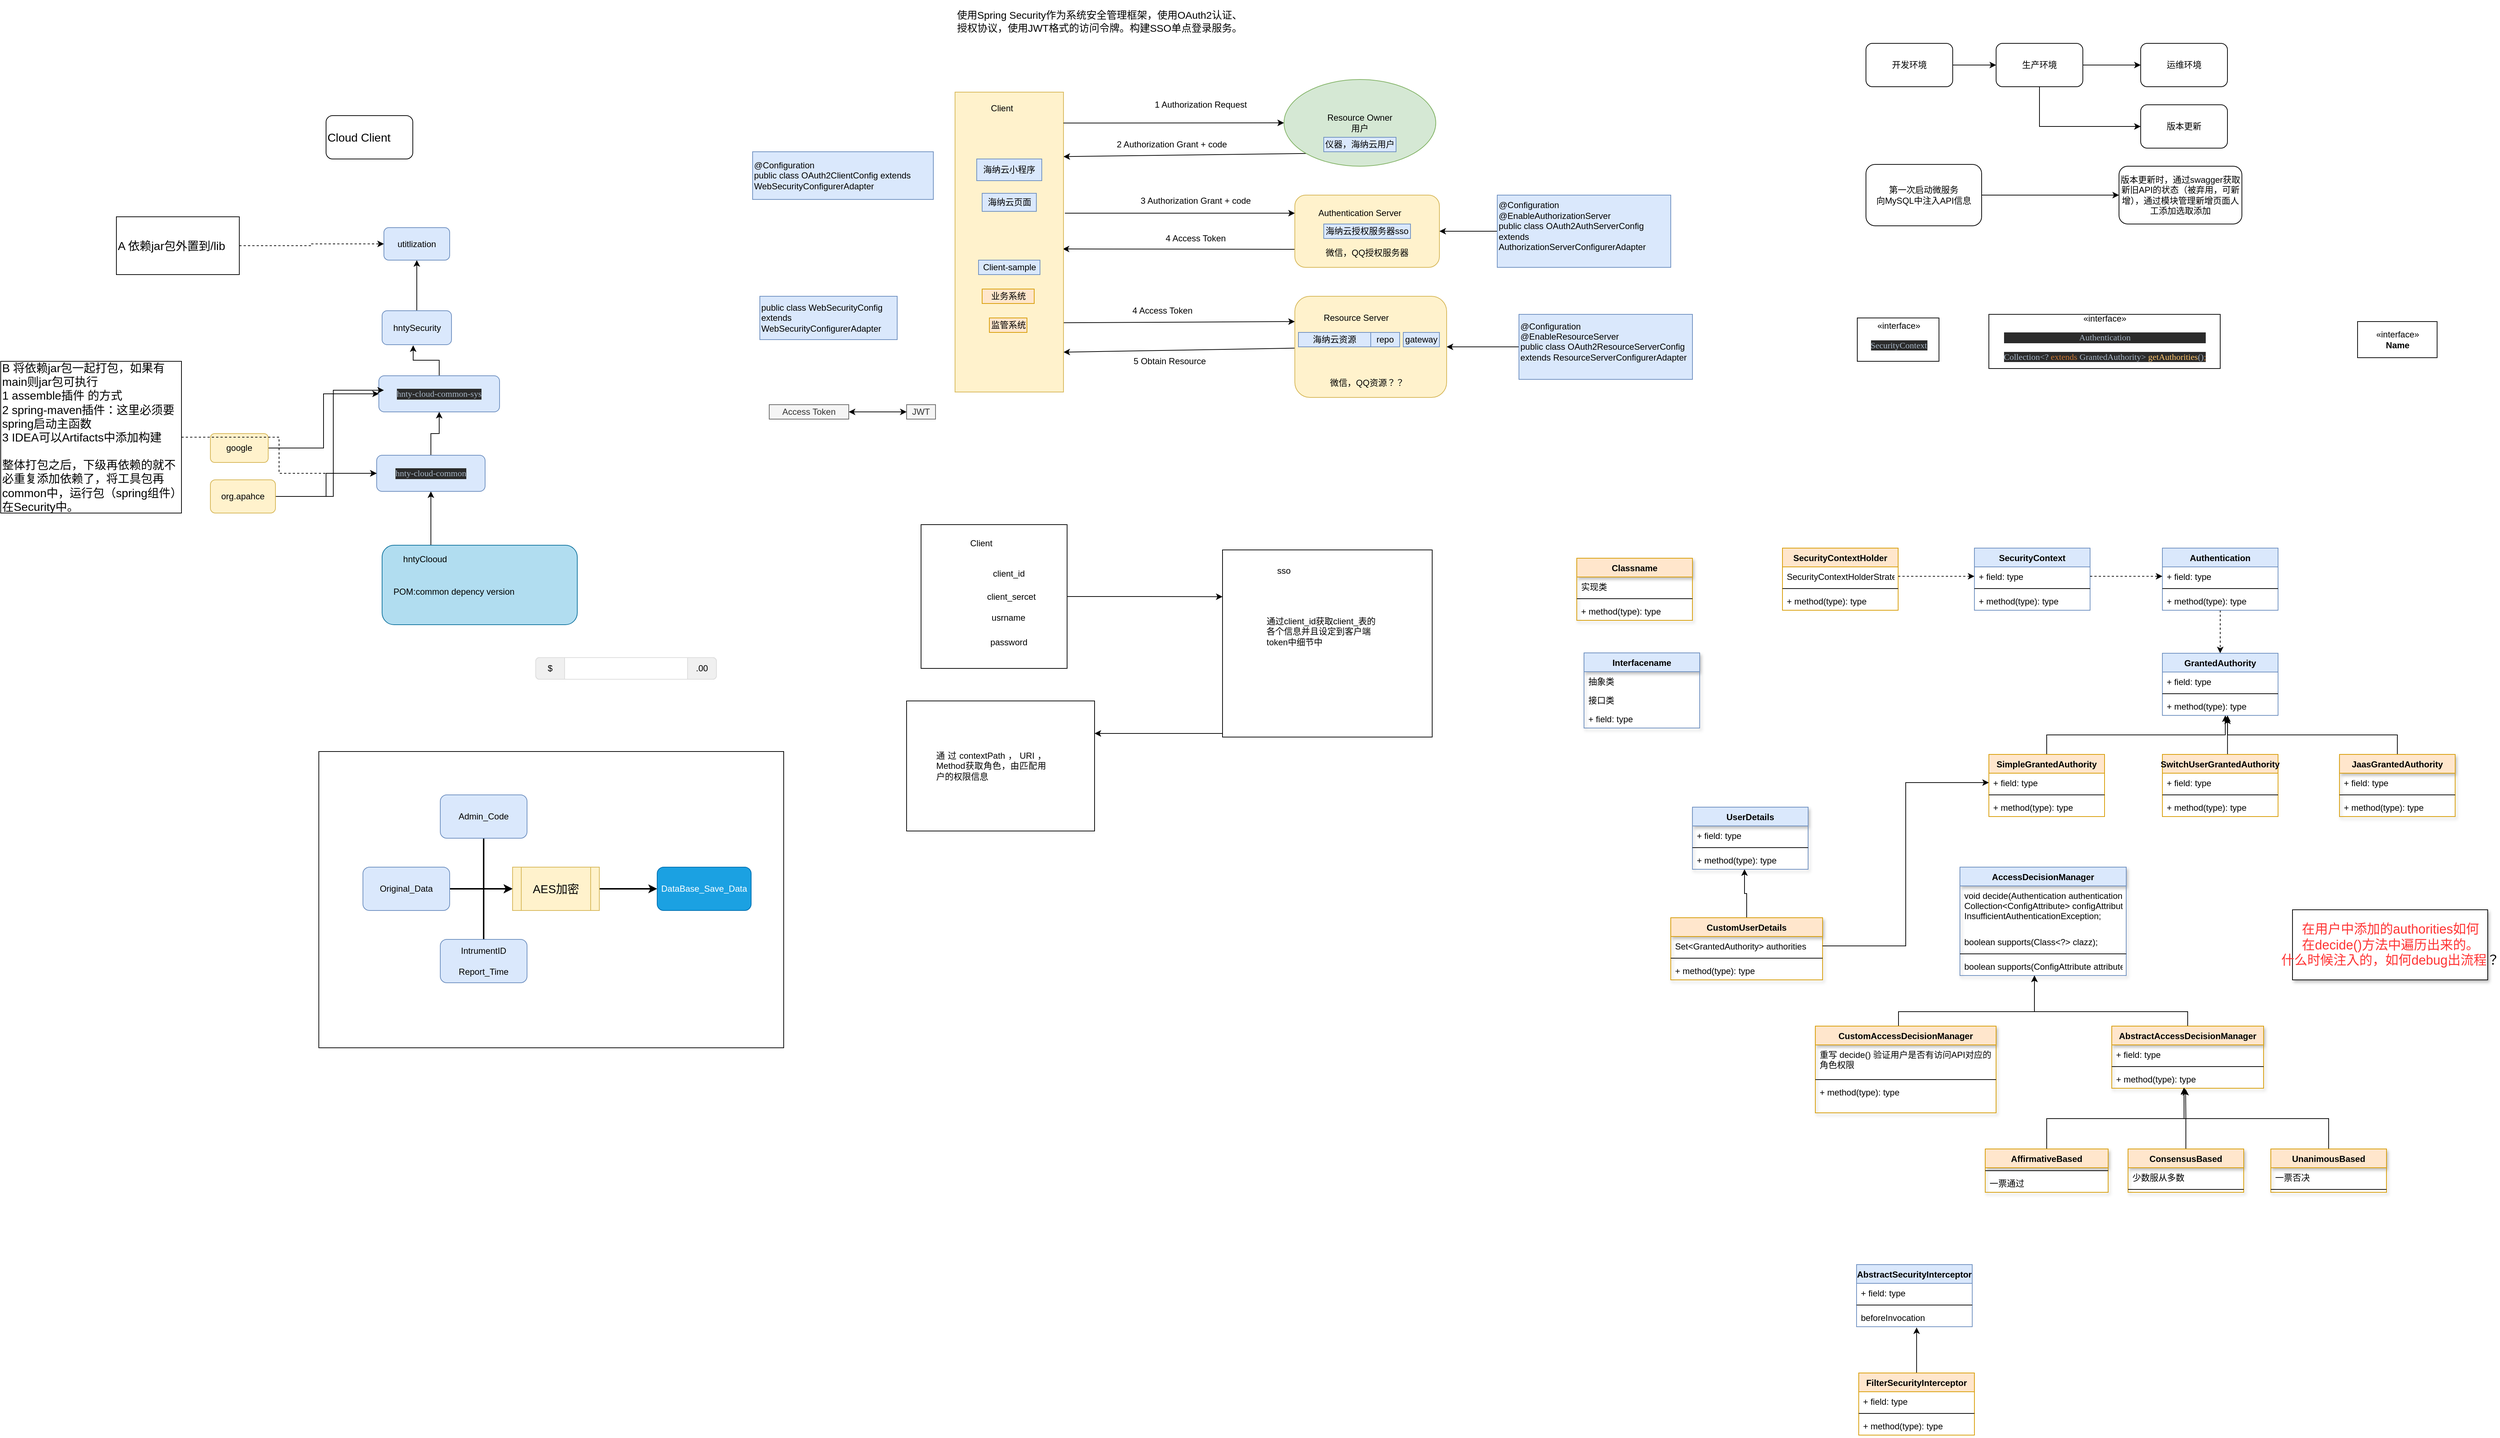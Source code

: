 <mxfile version="12.4.2" type="github" pages="1">
  <diagram id="NZ1MvinwC9dphN5qzvx4" name="Page-1">
    <mxGraphModel dx="2941" dy="549" grid="1" gridSize="10" guides="1" tooltips="1" connect="1" arrows="1" fold="1" page="1" pageScale="1" pageWidth="827" pageHeight="1169" math="0" shadow="0">
      <root>
        <mxCell id="0"/>
        <mxCell id="1" parent="0"/>
        <mxCell id="QCKz1rk2ccgRRMg8vA8--26" value="" style="rounded=0;whiteSpace=wrap;html=1;" parent="1" vertex="1">
          <mxGeometry x="33" y="1030" width="260" height="180" as="geometry"/>
        </mxCell>
        <mxCell id="hAzDHQYxlsSDVjP9j_ip-12" value="" style="rounded=0;whiteSpace=wrap;html=1;" parent="1" vertex="1">
          <mxGeometry x="-780" y="1100" width="643" height="410" as="geometry"/>
        </mxCell>
        <mxCell id="EbfM9CHVRym8zktASDZ2-1" value="&lt;p class=&quot;MsoNormal&quot;&gt;&lt;span style=&quot;font-size: 10.5pt&quot;&gt;&lt;font face=&quot;等线&quot;&gt;使用&lt;/font&gt;Spring&lt;/span&gt;&lt;span style=&quot;font-size: 10.5pt&quot;&gt;&amp;nbsp;Security&lt;/span&gt;&lt;span style=&quot;font-size: 10.5pt&quot;&gt;作为系统安全管理框架，使用&lt;/span&gt;&lt;span style=&quot;font-size: 10.5pt&quot;&gt;OAuth2&lt;/span&gt;&lt;span style=&quot;font-size: 10.5pt&quot;&gt;认证、授权协议，使用&lt;/span&gt;&lt;span style=&quot;font-size: 10.5pt&quot;&gt;JWT&lt;/span&gt;&lt;span style=&quot;font-size: 10.5pt&quot;&gt;&lt;font face=&quot;等线&quot;&gt;格式的访问令牌。构建&lt;/font&gt;SSO单点登录服务。&lt;/span&gt;&lt;/p&gt;" style="text;html=1;strokeColor=none;fillColor=none;align=center;verticalAlign=middle;whiteSpace=wrap;rounded=0;" parent="1" vertex="1">
          <mxGeometry x="100" y="60" width="400" height="60" as="geometry"/>
        </mxCell>
        <mxCell id="EbfM9CHVRym8zktASDZ2-30" style="edgeStyle=none;rounded=0;orthogonalLoop=1;jettySize=auto;html=1;exitX=0;exitY=1;exitDx=0;exitDy=0;entryX=1;entryY=0.215;entryDx=0;entryDy=0;entryPerimeter=0;" parent="1" source="EbfM9CHVRym8zktASDZ2-14" target="EbfM9CHVRym8zktASDZ2-17" edge="1">
          <mxGeometry relative="1" as="geometry"/>
        </mxCell>
        <mxCell id="EbfM9CHVRym8zktASDZ2-14" value="Resource Owner&lt;br&gt;用户" style="ellipse;whiteSpace=wrap;html=1;fillColor=#d5e8d4;strokeColor=#82b366;" parent="1" vertex="1">
          <mxGeometry x="555" y="170" width="210" height="120" as="geometry"/>
        </mxCell>
        <mxCell id="EbfM9CHVRym8zktASDZ2-38" style="edgeStyle=none;rounded=0;orthogonalLoop=1;jettySize=auto;html=1;exitX=0;exitY=0.75;exitDx=0;exitDy=0;entryX=0.993;entryY=0.523;entryDx=0;entryDy=0;entryPerimeter=0;" parent="1" source="EbfM9CHVRym8zktASDZ2-15" target="EbfM9CHVRym8zktASDZ2-17" edge="1">
          <mxGeometry relative="1" as="geometry"/>
        </mxCell>
        <mxCell id="EbfM9CHVRym8zktASDZ2-15" value="" style="rounded=1;whiteSpace=wrap;html=1;fillColor=#fff2cc;strokeColor=#d6b656;" parent="1" vertex="1">
          <mxGeometry x="570" y="330" width="200" height="100" as="geometry"/>
        </mxCell>
        <mxCell id="EbfM9CHVRym8zktASDZ2-41" style="edgeStyle=none;rounded=0;orthogonalLoop=1;jettySize=auto;html=1;entryX=1;entryY=0.867;entryDx=0;entryDy=0;entryPerimeter=0;" parent="1" source="EbfM9CHVRym8zktASDZ2-16" target="EbfM9CHVRym8zktASDZ2-17" edge="1">
          <mxGeometry relative="1" as="geometry"/>
        </mxCell>
        <mxCell id="EbfM9CHVRym8zktASDZ2-16" value="" style="rounded=1;whiteSpace=wrap;html=1;fillColor=#fff2cc;strokeColor=#d6b656;" parent="1" vertex="1">
          <mxGeometry x="570" y="470" width="210" height="140" as="geometry"/>
        </mxCell>
        <mxCell id="EbfM9CHVRym8zktASDZ2-40" style="edgeStyle=none;rounded=0;orthogonalLoop=1;jettySize=auto;html=1;exitX=0.993;exitY=0.769;exitDx=0;exitDy=0;entryX=0;entryY=0.25;entryDx=0;entryDy=0;exitPerimeter=0;" parent="1" source="EbfM9CHVRym8zktASDZ2-17" target="EbfM9CHVRym8zktASDZ2-16" edge="1">
          <mxGeometry relative="1" as="geometry"/>
        </mxCell>
        <mxCell id="EbfM9CHVRym8zktASDZ2-17" value="" style="rounded=0;whiteSpace=wrap;html=1;fillColor=#fff2cc;strokeColor=#d6b656;" parent="1" vertex="1">
          <mxGeometry x="100" y="187.5" width="150" height="415" as="geometry"/>
        </mxCell>
        <mxCell id="EbfM9CHVRym8zktASDZ2-18" value="Client" style="text;html=1;strokeColor=none;fillColor=none;align=center;verticalAlign=middle;whiteSpace=wrap;rounded=0;" parent="1" vertex="1">
          <mxGeometry x="145" y="200" width="40" height="20" as="geometry"/>
        </mxCell>
        <mxCell id="EbfM9CHVRym8zktASDZ2-19" value="仪器，海纳云用户" style="text;html=1;strokeColor=#6c8ebf;fillColor=#dae8fc;align=center;verticalAlign=middle;whiteSpace=wrap;rounded=0;" parent="1" vertex="1">
          <mxGeometry x="610" y="250" width="100" height="20" as="geometry"/>
        </mxCell>
        <mxCell id="EbfM9CHVRym8zktASDZ2-20" value="Authentication Server" style="text;html=1;strokeColor=none;fillColor=none;align=center;verticalAlign=middle;whiteSpace=wrap;rounded=0;" parent="1" vertex="1">
          <mxGeometry x="590" y="340" width="140" height="30" as="geometry"/>
        </mxCell>
        <mxCell id="EbfM9CHVRym8zktASDZ2-24" value="Resource Server" style="text;html=1;strokeColor=none;fillColor=none;align=center;verticalAlign=middle;whiteSpace=wrap;rounded=0;" parent="1" vertex="1">
          <mxGeometry x="600" y="480" width="110" height="40" as="geometry"/>
        </mxCell>
        <mxCell id="EbfM9CHVRym8zktASDZ2-25" value="海纳云小程序" style="text;html=1;strokeColor=#6c8ebf;fillColor=#dae8fc;align=center;verticalAlign=middle;whiteSpace=wrap;rounded=0;" parent="1" vertex="1">
          <mxGeometry x="130" y="280" width="90" height="30" as="geometry"/>
        </mxCell>
        <mxCell id="EbfM9CHVRym8zktASDZ2-26" value="海纳云页面" style="text;html=1;strokeColor=#6c8ebf;fillColor=#dae8fc;align=center;verticalAlign=middle;whiteSpace=wrap;rounded=0;" parent="1" vertex="1">
          <mxGeometry x="137.5" y="327.5" width="75" height="25" as="geometry"/>
        </mxCell>
        <mxCell id="EbfM9CHVRym8zktASDZ2-27" value="" style="endArrow=classic;html=1;exitX=1;exitY=0.103;exitDx=0;exitDy=0;entryX=0;entryY=0.5;entryDx=0;entryDy=0;exitPerimeter=0;" parent="1" source="EbfM9CHVRym8zktASDZ2-17" target="EbfM9CHVRym8zktASDZ2-14" edge="1">
          <mxGeometry width="50" height="50" relative="1" as="geometry">
            <mxPoint x="350" y="230" as="sourcePoint"/>
            <mxPoint x="400" y="180" as="targetPoint"/>
          </mxGeometry>
        </mxCell>
        <mxCell id="EbfM9CHVRym8zktASDZ2-28" value="1 Authorization Request" style="text;html=1;strokeColor=none;fillColor=none;align=center;verticalAlign=middle;whiteSpace=wrap;rounded=0;" parent="1" vertex="1">
          <mxGeometry x="360" y="190" width="160" height="30" as="geometry"/>
        </mxCell>
        <mxCell id="EbfM9CHVRym8zktASDZ2-31" value="2 Authorization Grant + code" style="text;html=1;strokeColor=none;fillColor=none;align=center;verticalAlign=middle;whiteSpace=wrap;rounded=0;" parent="1" vertex="1">
          <mxGeometry x="310" y="250" width="180" height="20" as="geometry"/>
        </mxCell>
        <mxCell id="EbfM9CHVRym8zktASDZ2-32" value="海纳云授权服务器sso" style="text;html=1;strokeColor=#6c8ebf;fillColor=#dae8fc;align=center;verticalAlign=middle;whiteSpace=wrap;rounded=0;" parent="1" vertex="1">
          <mxGeometry x="610" y="370" width="120" height="20" as="geometry"/>
        </mxCell>
        <mxCell id="EbfM9CHVRym8zktASDZ2-33" value="微信，QQ授权服务器" style="text;html=1;strokeColor=none;fillColor=none;align=center;verticalAlign=middle;whiteSpace=wrap;rounded=0;" parent="1" vertex="1">
          <mxGeometry x="610" y="400" width="120" height="20" as="geometry"/>
        </mxCell>
        <mxCell id="EbfM9CHVRym8zktASDZ2-34" value="海纳云资源" style="text;html=1;strokeColor=#6c8ebf;fillColor=#dae8fc;align=center;verticalAlign=middle;whiteSpace=wrap;rounded=0;" parent="1" vertex="1">
          <mxGeometry x="575" y="520" width="100" height="20" as="geometry"/>
        </mxCell>
        <mxCell id="EbfM9CHVRym8zktASDZ2-35" value="微信，QQ资源？？" style="text;html=1;strokeColor=none;fillColor=none;align=center;verticalAlign=middle;whiteSpace=wrap;rounded=0;" parent="1" vertex="1">
          <mxGeometry x="610" y="580" width="120" height="20" as="geometry"/>
        </mxCell>
        <mxCell id="EbfM9CHVRym8zktASDZ2-36" value="" style="endArrow=classic;html=1;entryX=0;entryY=0.25;entryDx=0;entryDy=0;" parent="1" target="EbfM9CHVRym8zktASDZ2-15" edge="1">
          <mxGeometry width="50" height="50" relative="1" as="geometry">
            <mxPoint x="252" y="355" as="sourcePoint"/>
            <mxPoint x="400" y="350" as="targetPoint"/>
          </mxGeometry>
        </mxCell>
        <mxCell id="EbfM9CHVRym8zktASDZ2-37" value="3 Authorization Grant + code" style="text;html=1;strokeColor=none;fillColor=none;align=center;verticalAlign=middle;whiteSpace=wrap;rounded=0;" parent="1" vertex="1">
          <mxGeometry x="346" y="328" width="174" height="20" as="geometry"/>
        </mxCell>
        <mxCell id="EbfM9CHVRym8zktASDZ2-39" value="4 Access Token" style="text;html=1;strokeColor=none;fillColor=none;align=center;verticalAlign=middle;whiteSpace=wrap;rounded=0;" parent="1" vertex="1">
          <mxGeometry x="346" y="380" width="174" height="20" as="geometry"/>
        </mxCell>
        <mxCell id="EbfM9CHVRym8zktASDZ2-44" value="4 Access Token" style="text;html=1;strokeColor=none;fillColor=none;align=center;verticalAlign=middle;whiteSpace=wrap;rounded=0;" parent="1" vertex="1">
          <mxGeometry x="300" y="480" width="174" height="20" as="geometry"/>
        </mxCell>
        <mxCell id="EbfM9CHVRym8zktASDZ2-45" value="5 Obtain Resource" style="text;html=1;strokeColor=none;fillColor=none;align=center;verticalAlign=middle;whiteSpace=wrap;rounded=0;" parent="1" vertex="1">
          <mxGeometry x="310" y="550" width="174" height="20" as="geometry"/>
        </mxCell>
        <mxCell id="EbfM9CHVRym8zktASDZ2-46" value="Access Token" style="text;html=1;strokeColor=#666666;fillColor=#f5f5f5;align=center;verticalAlign=middle;whiteSpace=wrap;rounded=0;fontColor=#333333;" parent="1" vertex="1">
          <mxGeometry x="-157" y="620" width="110" height="20" as="geometry"/>
        </mxCell>
        <mxCell id="EbfM9CHVRym8zktASDZ2-47" value="JWT" style="text;html=1;strokeColor=#666666;fillColor=#f5f5f5;align=center;verticalAlign=middle;whiteSpace=wrap;rounded=0;fontColor=#333333;" parent="1" vertex="1">
          <mxGeometry x="33" y="620" width="40" height="20" as="geometry"/>
        </mxCell>
        <mxCell id="EbfM9CHVRym8zktASDZ2-49" value="" style="endArrow=classic;startArrow=classic;html=1;exitX=1;exitY=0.5;exitDx=0;exitDy=0;entryX=0;entryY=0.5;entryDx=0;entryDy=0;" parent="1" source="EbfM9CHVRym8zktASDZ2-46" target="EbfM9CHVRym8zktASDZ2-47" edge="1">
          <mxGeometry width="50" height="50" relative="1" as="geometry">
            <mxPoint x="-27" y="630" as="sourcePoint"/>
            <mxPoint x="23" y="580" as="targetPoint"/>
          </mxGeometry>
        </mxCell>
        <mxCell id="EbfM9CHVRym8zktASDZ2-68" style="edgeStyle=orthogonalEdgeStyle;rounded=0;orthogonalLoop=1;jettySize=auto;html=1;entryX=1;entryY=0.5;entryDx=0;entryDy=0;" parent="1" source="EbfM9CHVRym8zktASDZ2-55" target="EbfM9CHVRym8zktASDZ2-15" edge="1">
          <mxGeometry relative="1" as="geometry"/>
        </mxCell>
        <mxCell id="EbfM9CHVRym8zktASDZ2-55" value="&lt;div&gt;@Configuration&lt;/div&gt;&lt;div&gt;@EnableAuthorizationServer&lt;/div&gt;&lt;div&gt;public class OAuth2AuthServerConfig extends AuthorizationServerConfigurerAdapter&amp;nbsp;&lt;/div&gt;&lt;div&gt;&lt;br&gt;&lt;/div&gt;" style="text;html=1;strokeColor=#6c8ebf;fillColor=#dae8fc;align=left;verticalAlign=middle;whiteSpace=wrap;rounded=0;" parent="1" vertex="1">
          <mxGeometry x="850" y="330" width="240" height="100" as="geometry"/>
        </mxCell>
        <mxCell id="EbfM9CHVRym8zktASDZ2-69" style="edgeStyle=orthogonalEdgeStyle;rounded=0;orthogonalLoop=1;jettySize=auto;html=1;" parent="1" source="EbfM9CHVRym8zktASDZ2-56" target="EbfM9CHVRym8zktASDZ2-16" edge="1">
          <mxGeometry relative="1" as="geometry"/>
        </mxCell>
        <mxCell id="EbfM9CHVRym8zktASDZ2-56" value="&lt;div&gt;@Configuration&lt;/div&gt;&lt;div&gt;@EnableResourceServer&lt;/div&gt;&lt;div&gt;public class OAuth2ResourceServerConfig extends ResourceServerConfigurerAdapter&lt;/div&gt;&lt;div&gt;&lt;br&gt;&lt;/div&gt;" style="text;html=1;strokeColor=#6c8ebf;fillColor=#dae8fc;align=left;verticalAlign=middle;whiteSpace=wrap;rounded=0;" parent="1" vertex="1">
          <mxGeometry x="880" y="495" width="240" height="90" as="geometry"/>
        </mxCell>
        <mxCell id="EbfM9CHVRym8zktASDZ2-57" value="Client-sample" style="text;html=1;strokeColor=#6c8ebf;fillColor=#dae8fc;align=center;verticalAlign=middle;whiteSpace=wrap;rounded=0;" parent="1" vertex="1">
          <mxGeometry x="132.5" y="420" width="85" height="20" as="geometry"/>
        </mxCell>
        <mxCell id="EbfM9CHVRym8zktASDZ2-58" value="业务系统" style="text;html=1;strokeColor=#d79b00;fillColor=#ffe6cc;align=center;verticalAlign=middle;whiteSpace=wrap;rounded=0;" parent="1" vertex="1">
          <mxGeometry x="137.5" y="460" width="72" height="20" as="geometry"/>
        </mxCell>
        <mxCell id="EbfM9CHVRym8zktASDZ2-59" value="监管系统" style="text;html=1;strokeColor=#d79b00;fillColor=#ffe6cc;align=center;verticalAlign=middle;whiteSpace=wrap;rounded=0;" parent="1" vertex="1">
          <mxGeometry x="147.5" y="500" width="52" height="20" as="geometry"/>
        </mxCell>
        <mxCell id="EbfM9CHVRym8zktASDZ2-62" value="repo" style="text;html=1;strokeColor=#6c8ebf;fillColor=#dae8fc;align=center;verticalAlign=middle;whiteSpace=wrap;rounded=0;" parent="1" vertex="1">
          <mxGeometry x="675" y="520" width="40" height="20" as="geometry"/>
        </mxCell>
        <mxCell id="EbfM9CHVRym8zktASDZ2-63" value="gateway" style="text;html=1;strokeColor=#6c8ebf;fillColor=#dae8fc;align=center;verticalAlign=middle;whiteSpace=wrap;rounded=0;" parent="1" vertex="1">
          <mxGeometry x="720" y="520" width="50" height="20" as="geometry"/>
        </mxCell>
        <mxCell id="EbfM9CHVRym8zktASDZ2-64" style="edgeStyle=none;rounded=0;orthogonalLoop=1;jettySize=auto;html=1;exitX=0.5;exitY=1;exitDx=0;exitDy=0;" parent="1" source="EbfM9CHVRym8zktASDZ2-34" target="EbfM9CHVRym8zktASDZ2-34" edge="1">
          <mxGeometry relative="1" as="geometry"/>
        </mxCell>
        <mxCell id="EbfM9CHVRym8zktASDZ2-66" value="&lt;div&gt;@Configuration&lt;/div&gt;&lt;div&gt;public class OAuth2ClientConfig extends WebSecurityConfigurerAdapter&lt;/div&gt;" style="text;html=1;strokeColor=#6c8ebf;fillColor=#dae8fc;align=left;verticalAlign=middle;whiteSpace=wrap;rounded=0;" parent="1" vertex="1">
          <mxGeometry x="-180" y="270" width="250" height="66" as="geometry"/>
        </mxCell>
        <mxCell id="EbfM9CHVRym8zktASDZ2-75" value="public class WebSecurityConfig extends WebSecurityConfigurerAdapter" style="text;html=1;strokeColor=#6c8ebf;fillColor=#dae8fc;align=left;verticalAlign=middle;whiteSpace=wrap;rounded=0;" parent="1" vertex="1">
          <mxGeometry x="-170" y="470" width="190" height="60" as="geometry"/>
        </mxCell>
        <mxCell id="ykTJ9mZG1ceql4sSW9hh-20" style="edgeStyle=orthogonalEdgeStyle;rounded=0;orthogonalLoop=1;jettySize=auto;html=1;exitX=0.25;exitY=0;exitDx=0;exitDy=0;entryX=0.5;entryY=1;entryDx=0;entryDy=0;fontSize=16;" parent="1" source="ykTJ9mZG1ceql4sSW9hh-1" target="ykTJ9mZG1ceql4sSW9hh-6" edge="1">
          <mxGeometry relative="1" as="geometry"/>
        </mxCell>
        <mxCell id="ykTJ9mZG1ceql4sSW9hh-1" value="" style="rounded=1;whiteSpace=wrap;html=1;fillColor=#b1ddf0;strokeColor=#10739e;" parent="1" vertex="1">
          <mxGeometry x="-692.5" y="814.5" width="270" height="110" as="geometry"/>
        </mxCell>
        <mxCell id="ykTJ9mZG1ceql4sSW9hh-2" value="hntyClooud" style="text;html=1;strokeColor=none;fillColor=none;align=center;verticalAlign=middle;whiteSpace=wrap;rounded=0;direction=south;" parent="1" vertex="1">
          <mxGeometry x="-673" y="821" width="80" height="25" as="geometry"/>
        </mxCell>
        <mxCell id="ykTJ9mZG1ceql4sSW9hh-3" value="POM:common depency version" style="text;html=1;strokeColor=none;fillColor=none;align=center;verticalAlign=middle;whiteSpace=wrap;rounded=0;" parent="1" vertex="1">
          <mxGeometry x="-678" y="859.5" width="170" height="38" as="geometry"/>
        </mxCell>
        <mxCell id="ykTJ9mZG1ceql4sSW9hh-12" style="edgeStyle=orthogonalEdgeStyle;rounded=0;orthogonalLoop=1;jettySize=auto;html=1;exitX=0.5;exitY=0;exitDx=0;exitDy=0;" parent="1" source="ykTJ9mZG1ceql4sSW9hh-4" target="ykTJ9mZG1ceql4sSW9hh-11" edge="1">
          <mxGeometry relative="1" as="geometry"/>
        </mxCell>
        <mxCell id="ykTJ9mZG1ceql4sSW9hh-4" value="hntySecurity" style="rounded=1;whiteSpace=wrap;html=1;fillColor=#dae8fc;strokeColor=#6c8ebf;" parent="1" vertex="1">
          <mxGeometry x="-692.5" y="490" width="96" height="47" as="geometry"/>
        </mxCell>
        <mxCell id="ykTJ9mZG1ceql4sSW9hh-8" style="edgeStyle=orthogonalEdgeStyle;rounded=0;orthogonalLoop=1;jettySize=auto;html=1;exitX=0.5;exitY=0;exitDx=0;exitDy=0;entryX=0.448;entryY=1.019;entryDx=0;entryDy=0;entryPerimeter=0;" parent="1" source="ykTJ9mZG1ceql4sSW9hh-5" target="ykTJ9mZG1ceql4sSW9hh-4" edge="1">
          <mxGeometry relative="1" as="geometry"/>
        </mxCell>
        <mxCell id="ykTJ9mZG1ceql4sSW9hh-5" value="&lt;pre style=&quot;background-color: #2b2b2b ; color: #a9b7c6 ; font-family: &amp;#34;consolas&amp;#34; ; font-size: 9.0pt&quot;&gt;hnty-cloud-common-sys&lt;/pre&gt;" style="rounded=1;whiteSpace=wrap;html=1;fillColor=#dae8fc;strokeColor=#6c8ebf;" parent="1" vertex="1">
          <mxGeometry x="-697" y="580" width="167" height="50" as="geometry"/>
        </mxCell>
        <mxCell id="ykTJ9mZG1ceql4sSW9hh-7" style="edgeStyle=orthogonalEdgeStyle;rounded=0;orthogonalLoop=1;jettySize=auto;html=1;exitX=0.5;exitY=0;exitDx=0;exitDy=0;entryX=0.5;entryY=1;entryDx=0;entryDy=0;" parent="1" source="ykTJ9mZG1ceql4sSW9hh-6" target="ykTJ9mZG1ceql4sSW9hh-5" edge="1">
          <mxGeometry relative="1" as="geometry"/>
        </mxCell>
        <mxCell id="ykTJ9mZG1ceql4sSW9hh-6" value="&lt;pre style=&quot;background-color: #2b2b2b ; color: #a9b7c6 ; font-family: &amp;#34;consolas&amp;#34; ; font-size: 9.0pt&quot;&gt;hnty-cloud-common&lt;/pre&gt;" style="rounded=1;whiteSpace=wrap;html=1;fillColor=#dae8fc;strokeColor=#6c8ebf;" parent="1" vertex="1">
          <mxGeometry x="-700" y="690" width="150" height="50" as="geometry"/>
        </mxCell>
        <mxCell id="ykTJ9mZG1ceql4sSW9hh-15" style="edgeStyle=orthogonalEdgeStyle;rounded=0;orthogonalLoop=1;jettySize=auto;html=1;exitX=1;exitY=0.5;exitDx=0;exitDy=0;entryX=0;entryY=0.5;entryDx=0;entryDy=0;fontSize=16;" parent="1" source="ykTJ9mZG1ceql4sSW9hh-9" target="ykTJ9mZG1ceql4sSW9hh-6" edge="1">
          <mxGeometry relative="1" as="geometry"/>
        </mxCell>
        <mxCell id="ykTJ9mZG1ceql4sSW9hh-17" style="edgeStyle=orthogonalEdgeStyle;rounded=0;orthogonalLoop=1;jettySize=auto;html=1;exitX=1;exitY=0.5;exitDx=0;exitDy=0;fontSize=16;" parent="1" source="ykTJ9mZG1ceql4sSW9hh-9" edge="1">
          <mxGeometry relative="1" as="geometry">
            <mxPoint x="-690" y="600" as="targetPoint"/>
            <Array as="points">
              <mxPoint x="-760" y="747"/>
              <mxPoint x="-760" y="600"/>
            </Array>
          </mxGeometry>
        </mxCell>
        <mxCell id="ykTJ9mZG1ceql4sSW9hh-9" value="org.apahce" style="rounded=1;whiteSpace=wrap;html=1;fillColor=#fff2cc;strokeColor=#d6b656;" parent="1" vertex="1">
          <mxGeometry x="-930" y="724" width="90" height="46" as="geometry"/>
        </mxCell>
        <mxCell id="ykTJ9mZG1ceql4sSW9hh-16" style="edgeStyle=orthogonalEdgeStyle;rounded=0;orthogonalLoop=1;jettySize=auto;html=1;exitX=1;exitY=0.5;exitDx=0;exitDy=0;entryX=0;entryY=0.5;entryDx=0;entryDy=0;fontSize=16;" parent="1" source="ykTJ9mZG1ceql4sSW9hh-10" target="ykTJ9mZG1ceql4sSW9hh-5" edge="1">
          <mxGeometry relative="1" as="geometry"/>
        </mxCell>
        <mxCell id="ykTJ9mZG1ceql4sSW9hh-10" value="google" style="rounded=1;whiteSpace=wrap;html=1;fillColor=#fff2cc;strokeColor=#d6b656;" parent="1" vertex="1">
          <mxGeometry x="-930" y="660" width="80" height="40" as="geometry"/>
        </mxCell>
        <mxCell id="ykTJ9mZG1ceql4sSW9hh-11" value="utitlization" style="rounded=1;whiteSpace=wrap;html=1;fillColor=#dae8fc;strokeColor=#6c8ebf;" parent="1" vertex="1">
          <mxGeometry x="-690" y="375" width="91" height="45" as="geometry"/>
        </mxCell>
        <mxCell id="ykTJ9mZG1ceql4sSW9hh-18" style="edgeStyle=orthogonalEdgeStyle;rounded=0;orthogonalLoop=1;jettySize=auto;html=1;fontSize=16;dashed=1;" parent="1" source="ykTJ9mZG1ceql4sSW9hh-13" target="ykTJ9mZG1ceql4sSW9hh-11" edge="1">
          <mxGeometry relative="1" as="geometry"/>
        </mxCell>
        <mxCell id="ykTJ9mZG1ceql4sSW9hh-13" value="A 依赖jar包外置到/lib" style="rounded=0;whiteSpace=wrap;html=1;align=left;fontSize=16;" parent="1" vertex="1">
          <mxGeometry x="-1060" y="360" width="170" height="80" as="geometry"/>
        </mxCell>
        <mxCell id="ykTJ9mZG1ceql4sSW9hh-19" style="edgeStyle=orthogonalEdgeStyle;rounded=0;orthogonalLoop=1;jettySize=auto;html=1;entryX=0;entryY=0.5;entryDx=0;entryDy=0;fontSize=16;dashed=1;" parent="1" source="ykTJ9mZG1ceql4sSW9hh-14" target="ykTJ9mZG1ceql4sSW9hh-6" edge="1">
          <mxGeometry relative="1" as="geometry"/>
        </mxCell>
        <mxCell id="ykTJ9mZG1ceql4sSW9hh-14" value="B 将依赖jar包一起打包，如果有main则jar包可执行&lt;br style=&quot;font-size: 16px&quot;&gt;1 assemble插件 的方式&lt;br style=&quot;font-size: 16px&quot;&gt;2 spring-maven插件：这里必须要spring启动主函数&lt;br style=&quot;font-size: 16px&quot;&gt;3 IDEA可以Artifacts中添加构建&lt;br&gt;&lt;br&gt;整体打包之后，下级再依赖的就不必重复添加依赖了，将工具包再common中，运行包（spring组件）在Security中。" style="rounded=0;whiteSpace=wrap;html=1;align=left;fontSize=16;" parent="1" vertex="1">
          <mxGeometry x="-1220" y="560" width="250" height="210" as="geometry"/>
        </mxCell>
        <mxCell id="ykTJ9mZG1ceql4sSW9hh-21" value="Cloud Client" style="rounded=1;whiteSpace=wrap;html=1;fontSize=16;align=left;" parent="1" vertex="1">
          <mxGeometry x="-770" y="220" width="120" height="60" as="geometry"/>
        </mxCell>
        <mxCell id="hAzDHQYxlsSDVjP9j_ip-1" value="" style="html=1;shadow=0;dashed=0;shape=mxgraph.bootstrap.rrect;rSize=5;strokeColor=#dddddd;fillColor=#ffffff;spacingLeft=50;fontSize=14;align=left;fontColor=#dddddd;whiteSpace=wrap;" parent="1" vertex="1">
          <mxGeometry x="-480" y="970" width="250" height="30" as="geometry"/>
        </mxCell>
        <mxCell id="hAzDHQYxlsSDVjP9j_ip-2" value="$" style="html=1;shadow=0;dashed=0;shape=mxgraph.bootstrap.leftButton;rSize=5;strokeColor=#dddddd;fillColor=#f0f0f0;whiteSpace=wrap;resizeHeight=1;" parent="hAzDHQYxlsSDVjP9j_ip-1" vertex="1">
          <mxGeometry width="40" height="30" relative="1" as="geometry"/>
        </mxCell>
        <mxCell id="hAzDHQYxlsSDVjP9j_ip-3" value=".00" style="html=1;shadow=0;dashed=0;shape=mxgraph.bootstrap.rightButton;rSize=5;strokeColor=#dddddd;fillColor=#f0f0f0;whiteSpace=wrap;resizeHeight=1;" parent="hAzDHQYxlsSDVjP9j_ip-1" vertex="1">
          <mxGeometry x="1" width="40" height="30" relative="1" as="geometry">
            <mxPoint x="-40" as="offset"/>
          </mxGeometry>
        </mxCell>
        <mxCell id="hAzDHQYxlsSDVjP9j_ip-7" style="edgeStyle=orthogonalEdgeStyle;rounded=0;orthogonalLoop=1;jettySize=auto;html=1;exitX=1;exitY=0.5;exitDx=0;exitDy=0;entryX=0;entryY=0.5;entryDx=0;entryDy=0;endArrow=classic;endFill=1;strokeWidth=2;" parent="1" source="hAzDHQYxlsSDVjP9j_ip-4" target="hAzDHQYxlsSDVjP9j_ip-6" edge="1">
          <mxGeometry relative="1" as="geometry"/>
        </mxCell>
        <mxCell id="hAzDHQYxlsSDVjP9j_ip-4" value="Original_Data" style="rounded=1;whiteSpace=wrap;html=1;fillColor=#dae8fc;strokeColor=#6c8ebf;" parent="1" vertex="1">
          <mxGeometry x="-719" y="1260" width="120" height="60" as="geometry"/>
        </mxCell>
        <mxCell id="hAzDHQYxlsSDVjP9j_ip-8" style="edgeStyle=orthogonalEdgeStyle;rounded=0;orthogonalLoop=1;jettySize=auto;html=1;exitX=0.5;exitY=0;exitDx=0;exitDy=0;strokeWidth=2;" parent="1" source="hAzDHQYxlsSDVjP9j_ip-5" edge="1">
          <mxGeometry relative="1" as="geometry">
            <mxPoint x="-512" y="1290" as="targetPoint"/>
            <Array as="points">
              <mxPoint x="-552" y="1290"/>
            </Array>
          </mxGeometry>
        </mxCell>
        <mxCell id="hAzDHQYxlsSDVjP9j_ip-5" value="IntrumentID&lt;br&gt;&lt;br&gt;Report_Time" style="rounded=1;whiteSpace=wrap;html=1;fillColor=#dae8fc;strokeColor=#6c8ebf;" parent="1" vertex="1">
          <mxGeometry x="-612" y="1360" width="120" height="60" as="geometry"/>
        </mxCell>
        <mxCell id="hAzDHQYxlsSDVjP9j_ip-10" style="edgeStyle=orthogonalEdgeStyle;rounded=0;orthogonalLoop=1;jettySize=auto;html=1;strokeWidth=2;endArrow=classic;endFill=1;" parent="1" source="hAzDHQYxlsSDVjP9j_ip-6" target="hAzDHQYxlsSDVjP9j_ip-9" edge="1">
          <mxGeometry relative="1" as="geometry"/>
        </mxCell>
        <mxCell id="hAzDHQYxlsSDVjP9j_ip-6" value="&lt;p class=&quot;MsoNormal&quot;&gt;&lt;span style=&quot;font-size: 12.0pt&quot;&gt;AES加密&lt;/span&gt;&lt;/p&gt;" style="shape=process;whiteSpace=wrap;html=1;backgroundOutline=1;fillColor=#fff2cc;strokeColor=#d6b656;" parent="1" vertex="1">
          <mxGeometry x="-512" y="1260" width="120" height="60" as="geometry"/>
        </mxCell>
        <mxCell id="hAzDHQYxlsSDVjP9j_ip-9" value="DataBase_Save_Data" style="rounded=1;whiteSpace=wrap;html=1;fillColor=#1ba1e2;strokeColor=#006EAF;fontColor=#ffffff;" parent="1" vertex="1">
          <mxGeometry x="-312" y="1260" width="130" height="60" as="geometry"/>
        </mxCell>
        <mxCell id="hAzDHQYxlsSDVjP9j_ip-13" style="edgeStyle=orthogonalEdgeStyle;rounded=0;orthogonalLoop=1;jettySize=auto;html=1;entryX=0;entryY=0.5;entryDx=0;entryDy=0;endArrow=classic;endFill=1;strokeWidth=2;" parent="1" source="hAzDHQYxlsSDVjP9j_ip-11" target="hAzDHQYxlsSDVjP9j_ip-6" edge="1">
          <mxGeometry relative="1" as="geometry"/>
        </mxCell>
        <mxCell id="hAzDHQYxlsSDVjP9j_ip-11" value="Admin_Code" style="rounded=1;whiteSpace=wrap;html=1;fillColor=#dae8fc;strokeColor=#6c8ebf;" parent="1" vertex="1">
          <mxGeometry x="-612" y="1160" width="120" height="60" as="geometry"/>
        </mxCell>
        <mxCell id="QCKz1rk2ccgRRMg8vA8--23" style="edgeStyle=orthogonalEdgeStyle;rounded=0;orthogonalLoop=1;jettySize=auto;html=1;entryX=0;entryY=0.25;entryDx=0;entryDy=0;" parent="1" source="QCKz1rk2ccgRRMg8vA8--14" target="QCKz1rk2ccgRRMg8vA8--20" edge="1">
          <mxGeometry relative="1" as="geometry"/>
        </mxCell>
        <mxCell id="QCKz1rk2ccgRRMg8vA8--14" value="" style="rounded=0;whiteSpace=wrap;html=1;" parent="1" vertex="1">
          <mxGeometry x="53" y="786" width="202" height="199" as="geometry"/>
        </mxCell>
        <mxCell id="QCKz1rk2ccgRRMg8vA8--15" value="Client&amp;nbsp;" style="text;html=1;strokeColor=none;fillColor=none;align=center;verticalAlign=middle;whiteSpace=wrap;rounded=0;" parent="1" vertex="1">
          <mxGeometry x="118" y="801.5" width="40" height="20" as="geometry"/>
        </mxCell>
        <mxCell id="QCKz1rk2ccgRRMg8vA8--16" value="client_id" style="text;html=1;strokeColor=none;fillColor=none;align=center;verticalAlign=middle;whiteSpace=wrap;rounded=0;" parent="1" vertex="1">
          <mxGeometry x="128.5" y="837" width="91" height="34" as="geometry"/>
        </mxCell>
        <mxCell id="QCKz1rk2ccgRRMg8vA8--17" value="client_sercet" style="text;html=1;strokeColor=none;fillColor=none;align=center;verticalAlign=middle;whiteSpace=wrap;rounded=0;" parent="1" vertex="1">
          <mxGeometry x="158" y="875.5" width="40" height="20" as="geometry"/>
        </mxCell>
        <mxCell id="QCKz1rk2ccgRRMg8vA8--18" value="usrname" style="text;html=1;strokeColor=none;fillColor=none;align=center;verticalAlign=middle;whiteSpace=wrap;rounded=0;" parent="1" vertex="1">
          <mxGeometry x="154" y="904.5" width="40" height="20" as="geometry"/>
        </mxCell>
        <mxCell id="QCKz1rk2ccgRRMg8vA8--19" value="password" style="text;html=1;strokeColor=none;fillColor=none;align=center;verticalAlign=middle;whiteSpace=wrap;rounded=0;" parent="1" vertex="1">
          <mxGeometry x="133.5" y="933.5" width="81" height="30" as="geometry"/>
        </mxCell>
        <mxCell id="QCKz1rk2ccgRRMg8vA8--27" style="edgeStyle=orthogonalEdgeStyle;rounded=0;orthogonalLoop=1;jettySize=auto;html=1;exitX=0;exitY=0.75;exitDx=0;exitDy=0;entryX=1;entryY=0.25;entryDx=0;entryDy=0;" parent="1" source="QCKz1rk2ccgRRMg8vA8--20" target="QCKz1rk2ccgRRMg8vA8--26" edge="1">
          <mxGeometry relative="1" as="geometry">
            <Array as="points">
              <mxPoint x="470" y="1075"/>
            </Array>
          </mxGeometry>
        </mxCell>
        <mxCell id="QCKz1rk2ccgRRMg8vA8--20" value="" style="rounded=0;whiteSpace=wrap;html=1;" parent="1" vertex="1">
          <mxGeometry x="470" y="821" width="290" height="259" as="geometry"/>
        </mxCell>
        <mxCell id="QCKz1rk2ccgRRMg8vA8--22" value="sso" style="text;html=1;strokeColor=none;fillColor=none;align=center;verticalAlign=middle;whiteSpace=wrap;rounded=0;" parent="1" vertex="1">
          <mxGeometry x="535" y="839.5" width="40" height="20" as="geometry"/>
        </mxCell>
        <mxCell id="QCKz1rk2ccgRRMg8vA8--24" value="通过client_id获取client_表的各个信息并且设定到客户端token中细节中" style="text;html=1;strokeColor=none;fillColor=none;align=left;verticalAlign=middle;whiteSpace=wrap;rounded=0;" parent="1" vertex="1">
          <mxGeometry x="528.5" y="895.5" width="163" height="76" as="geometry"/>
        </mxCell>
        <mxCell id="QCKz1rk2ccgRRMg8vA8--25" value="&lt;div style=&quot;text-align: justify&quot;&gt;&lt;span&gt;通过contextPath，URI，Method获取角色，由匹配用户的权限信息&lt;/span&gt;&lt;/div&gt;" style="text;html=1;strokeColor=none;fillColor=none;align=center;verticalAlign=middle;whiteSpace=wrap;rounded=0;" parent="1" vertex="1">
          <mxGeometry x="73" y="1085" width="154" height="70" as="geometry"/>
        </mxCell>
        <mxCell id="4rBZ-rB15u3rt3FYG79K-1" style="edgeStyle=orthogonalEdgeStyle;rounded=0;orthogonalLoop=1;jettySize=auto;html=1;entryX=0;entryY=0.5;entryDx=0;entryDy=0;" parent="1" source="eYOd4Z1K1igR0sVCnVpQ-1" target="eYOd4Z1K1igR0sVCnVpQ-2" edge="1">
          <mxGeometry relative="1" as="geometry"/>
        </mxCell>
        <mxCell id="eYOd4Z1K1igR0sVCnVpQ-1" value="第一次启动微服务&lt;br&gt;向MySQL中注入API信息" style="rounded=1;whiteSpace=wrap;html=1;" parent="1" vertex="1">
          <mxGeometry x="1360" y="287.5" width="160" height="85" as="geometry"/>
        </mxCell>
        <mxCell id="eYOd4Z1K1igR0sVCnVpQ-2" value="版本更新时，通过swagger获取新旧API的状态（被弃用，可新增），通过模块管理新增页面人工添加选取添加" style="rounded=1;whiteSpace=wrap;html=1;" parent="1" vertex="1">
          <mxGeometry x="1710" y="290" width="170" height="80" as="geometry"/>
        </mxCell>
        <mxCell id="eYOd4Z1K1igR0sVCnVpQ-5" value="" style="edgeStyle=orthogonalEdgeStyle;rounded=0;orthogonalLoop=1;jettySize=auto;html=1;" parent="1" source="eYOd4Z1K1igR0sVCnVpQ-3" target="eYOd4Z1K1igR0sVCnVpQ-4" edge="1">
          <mxGeometry relative="1" as="geometry"/>
        </mxCell>
        <mxCell id="eYOd4Z1K1igR0sVCnVpQ-3" value="开发环境" style="rounded=1;whiteSpace=wrap;html=1;" parent="1" vertex="1">
          <mxGeometry x="1360" y="120" width="120" height="60" as="geometry"/>
        </mxCell>
        <mxCell id="eYOd4Z1K1igR0sVCnVpQ-7" style="edgeStyle=orthogonalEdgeStyle;rounded=0;orthogonalLoop=1;jettySize=auto;html=1;" parent="1" source="eYOd4Z1K1igR0sVCnVpQ-4" target="eYOd4Z1K1igR0sVCnVpQ-6" edge="1">
          <mxGeometry relative="1" as="geometry"/>
        </mxCell>
        <mxCell id="eYOd4Z1K1igR0sVCnVpQ-9" style="edgeStyle=orthogonalEdgeStyle;rounded=0;orthogonalLoop=1;jettySize=auto;html=1;entryX=0;entryY=0.5;entryDx=0;entryDy=0;" parent="1" source="eYOd4Z1K1igR0sVCnVpQ-4" target="eYOd4Z1K1igR0sVCnVpQ-8" edge="1">
          <mxGeometry relative="1" as="geometry">
            <Array as="points">
              <mxPoint x="1600" y="235"/>
            </Array>
          </mxGeometry>
        </mxCell>
        <mxCell id="eYOd4Z1K1igR0sVCnVpQ-4" value="生产环境" style="rounded=1;whiteSpace=wrap;html=1;" parent="1" vertex="1">
          <mxGeometry x="1540" y="120" width="120" height="60" as="geometry"/>
        </mxCell>
        <mxCell id="eYOd4Z1K1igR0sVCnVpQ-6" value="运维环境" style="rounded=1;whiteSpace=wrap;html=1;" parent="1" vertex="1">
          <mxGeometry x="1740" y="120" width="120" height="60" as="geometry"/>
        </mxCell>
        <mxCell id="eYOd4Z1K1igR0sVCnVpQ-8" value="版本更新" style="rounded=1;whiteSpace=wrap;html=1;" parent="1" vertex="1">
          <mxGeometry x="1740" y="205" width="120" height="60" as="geometry"/>
        </mxCell>
        <mxCell id="USMyP67-8O-PpiU-QbpN-3" value="&amp;laquo;interface&amp;raquo;&lt;br&gt;&lt;b&gt;Name&lt;/b&gt;" style="html=1;" parent="1" vertex="1">
          <mxGeometry x="2040" y="505" width="110" height="50" as="geometry"/>
        </mxCell>
        <mxCell id="USMyP67-8O-PpiU-QbpN-10" value="«interface»&lt;br&gt;&lt;pre style=&quot;background-color: #2b2b2b ; color: #a9b7c6 ; font-family: &amp;#34;consolas&amp;#34; ; font-size: 9.0pt&quot;&gt;SecurityContext&lt;/pre&gt;" style="html=1;" parent="1" vertex="1">
          <mxGeometry x="1348" y="500" width="113" height="60" as="geometry"/>
        </mxCell>
        <mxCell id="USMyP67-8O-PpiU-QbpN-11" value="«interface»&lt;br&gt;&lt;pre style=&quot;background-color: #2b2b2b ; color: #a9b7c6 ; font-family: &amp;#34;consolas&amp;#34; ; font-size: 9.0pt&quot;&gt;Authentication&lt;/pre&gt;&lt;pre style=&quot;background-color: #2b2b2b ; color: #a9b7c6 ; font-family: &amp;#34;consolas&amp;#34; ; font-size: 9.0pt&quot;&gt;&lt;pre style=&quot;font-family: &amp;#34;consolas&amp;#34; ; font-size: 9pt&quot;&gt;Collection&amp;lt;? &lt;span style=&quot;color: #cc7832&quot;&gt;extends &lt;/span&gt;GrantedAuthority&amp;gt; &lt;span style=&quot;color: #ffc66d&quot;&gt;getAuthorities&lt;/span&gt;()&lt;span style=&quot;color: #cc7832&quot;&gt;;&lt;/span&gt;&lt;/pre&gt;&lt;/pre&gt;" style="html=1;" parent="1" vertex="1">
          <mxGeometry x="1530" y="495" width="320" height="75" as="geometry"/>
        </mxCell>
        <mxCell id="USMyP67-8O-PpiU-QbpN-18" value="SecurityContextHolder" style="swimlane;fontStyle=1;align=center;verticalAlign=top;childLayout=stackLayout;horizontal=1;startSize=26;horizontalStack=0;resizeParent=1;resizeParentMax=0;resizeLast=0;collapsible=1;marginBottom=0;fillColor=#ffe6cc;strokeColor=#d79b00;" parent="1" vertex="1">
          <mxGeometry x="1244.5" y="818.5" width="160" height="86" as="geometry"/>
        </mxCell>
        <mxCell id="USMyP67-8O-PpiU-QbpN-19" value="SecurityContextHolderStrategy strategy;" style="text;strokeColor=none;fillColor=none;align=left;verticalAlign=top;spacingLeft=4;spacingRight=4;overflow=hidden;rotatable=0;points=[[0,0.5],[1,0.5]];portConstraint=eastwest;" parent="USMyP67-8O-PpiU-QbpN-18" vertex="1">
          <mxGeometry y="26" width="160" height="26" as="geometry"/>
        </mxCell>
        <mxCell id="USMyP67-8O-PpiU-QbpN-20" value="" style="line;strokeWidth=1;fillColor=none;align=left;verticalAlign=middle;spacingTop=-1;spacingLeft=3;spacingRight=3;rotatable=0;labelPosition=right;points=[];portConstraint=eastwest;" parent="USMyP67-8O-PpiU-QbpN-18" vertex="1">
          <mxGeometry y="52" width="160" height="8" as="geometry"/>
        </mxCell>
        <mxCell id="USMyP67-8O-PpiU-QbpN-21" value="+ method(type): type" style="text;strokeColor=none;fillColor=none;align=left;verticalAlign=top;spacingLeft=4;spacingRight=4;overflow=hidden;rotatable=0;points=[[0,0.5],[1,0.5]];portConstraint=eastwest;" parent="USMyP67-8O-PpiU-QbpN-18" vertex="1">
          <mxGeometry y="60" width="160" height="26" as="geometry"/>
        </mxCell>
        <mxCell id="USMyP67-8O-PpiU-QbpN-22" value="SecurityContext" style="swimlane;fontStyle=1;align=center;verticalAlign=top;childLayout=stackLayout;horizontal=1;startSize=26;horizontalStack=0;resizeParent=1;resizeParentMax=0;resizeLast=0;collapsible=1;marginBottom=0;fillColor=#dae8fc;strokeColor=#6c8ebf;" parent="1" vertex="1">
          <mxGeometry x="1510" y="818.5" width="160" height="86" as="geometry"/>
        </mxCell>
        <mxCell id="USMyP67-8O-PpiU-QbpN-23" value="+ field: type" style="text;strokeColor=none;fillColor=none;align=left;verticalAlign=top;spacingLeft=4;spacingRight=4;overflow=hidden;rotatable=0;points=[[0,0.5],[1,0.5]];portConstraint=eastwest;" parent="USMyP67-8O-PpiU-QbpN-22" vertex="1">
          <mxGeometry y="26" width="160" height="26" as="geometry"/>
        </mxCell>
        <mxCell id="USMyP67-8O-PpiU-QbpN-24" value="" style="line;strokeWidth=1;fillColor=none;align=left;verticalAlign=middle;spacingTop=-1;spacingLeft=3;spacingRight=3;rotatable=0;labelPosition=right;points=[];portConstraint=eastwest;" parent="USMyP67-8O-PpiU-QbpN-22" vertex="1">
          <mxGeometry y="52" width="160" height="8" as="geometry"/>
        </mxCell>
        <mxCell id="USMyP67-8O-PpiU-QbpN-25" value="+ method(type): type" style="text;strokeColor=none;fillColor=none;align=left;verticalAlign=top;spacingLeft=4;spacingRight=4;overflow=hidden;rotatable=0;points=[[0,0.5],[1,0.5]];portConstraint=eastwest;" parent="USMyP67-8O-PpiU-QbpN-22" vertex="1">
          <mxGeometry y="60" width="160" height="26" as="geometry"/>
        </mxCell>
        <mxCell id="USMyP67-8O-PpiU-QbpN-36" style="edgeStyle=orthogonalEdgeStyle;rounded=0;orthogonalLoop=1;jettySize=auto;html=1;entryX=0.5;entryY=0;entryDx=0;entryDy=0;dashed=1;" parent="1" source="USMyP67-8O-PpiU-QbpN-26" target="USMyP67-8O-PpiU-QbpN-32" edge="1">
          <mxGeometry relative="1" as="geometry"/>
        </mxCell>
        <mxCell id="USMyP67-8O-PpiU-QbpN-26" value="Authentication" style="swimlane;fontStyle=1;align=center;verticalAlign=top;childLayout=stackLayout;horizontal=1;startSize=26;horizontalStack=0;resizeParent=1;resizeParentMax=0;resizeLast=0;collapsible=1;marginBottom=0;fillColor=#dae8fc;strokeColor=#6c8ebf;" parent="1" vertex="1">
          <mxGeometry x="1770" y="818.5" width="160" height="86" as="geometry"/>
        </mxCell>
        <mxCell id="USMyP67-8O-PpiU-QbpN-27" value="+ field: type" style="text;strokeColor=none;fillColor=none;align=left;verticalAlign=top;spacingLeft=4;spacingRight=4;overflow=hidden;rotatable=0;points=[[0,0.5],[1,0.5]];portConstraint=eastwest;" parent="USMyP67-8O-PpiU-QbpN-26" vertex="1">
          <mxGeometry y="26" width="160" height="26" as="geometry"/>
        </mxCell>
        <mxCell id="USMyP67-8O-PpiU-QbpN-28" value="" style="line;strokeWidth=1;fillColor=none;align=left;verticalAlign=middle;spacingTop=-1;spacingLeft=3;spacingRight=3;rotatable=0;labelPosition=right;points=[];portConstraint=eastwest;" parent="USMyP67-8O-PpiU-QbpN-26" vertex="1">
          <mxGeometry y="52" width="160" height="8" as="geometry"/>
        </mxCell>
        <mxCell id="USMyP67-8O-PpiU-QbpN-29" value="+ method(type): type" style="text;strokeColor=none;fillColor=none;align=left;verticalAlign=top;spacingLeft=4;spacingRight=4;overflow=hidden;rotatable=0;points=[[0,0.5],[1,0.5]];portConstraint=eastwest;" parent="USMyP67-8O-PpiU-QbpN-26" vertex="1">
          <mxGeometry y="60" width="160" height="26" as="geometry"/>
        </mxCell>
        <mxCell id="USMyP67-8O-PpiU-QbpN-30" style="edgeStyle=orthogonalEdgeStyle;rounded=0;orthogonalLoop=1;jettySize=auto;html=1;entryX=0;entryY=0.5;entryDx=0;entryDy=0;dashed=1;" parent="1" source="USMyP67-8O-PpiU-QbpN-19" target="USMyP67-8O-PpiU-QbpN-23" edge="1">
          <mxGeometry relative="1" as="geometry"/>
        </mxCell>
        <mxCell id="USMyP67-8O-PpiU-QbpN-31" style="edgeStyle=orthogonalEdgeStyle;rounded=0;orthogonalLoop=1;jettySize=auto;html=1;dashed=1;" parent="1" source="USMyP67-8O-PpiU-QbpN-23" target="USMyP67-8O-PpiU-QbpN-27" edge="1">
          <mxGeometry relative="1" as="geometry"/>
        </mxCell>
        <mxCell id="USMyP67-8O-PpiU-QbpN-32" value="GrantedAuthority" style="swimlane;fontStyle=1;align=center;verticalAlign=top;childLayout=stackLayout;horizontal=1;startSize=26;horizontalStack=0;resizeParent=1;resizeParentMax=0;resizeLast=0;collapsible=1;marginBottom=0;fillColor=#dae8fc;strokeColor=#6c8ebf;" parent="1" vertex="1">
          <mxGeometry x="1770" y="964" width="160" height="86" as="geometry"/>
        </mxCell>
        <mxCell id="USMyP67-8O-PpiU-QbpN-33" value="+ field: type" style="text;strokeColor=none;fillColor=none;align=left;verticalAlign=top;spacingLeft=4;spacingRight=4;overflow=hidden;rotatable=0;points=[[0,0.5],[1,0.5]];portConstraint=eastwest;" parent="USMyP67-8O-PpiU-QbpN-32" vertex="1">
          <mxGeometry y="26" width="160" height="26" as="geometry"/>
        </mxCell>
        <mxCell id="USMyP67-8O-PpiU-QbpN-34" value="" style="line;strokeWidth=1;fillColor=none;align=left;verticalAlign=middle;spacingTop=-1;spacingLeft=3;spacingRight=3;rotatable=0;labelPosition=right;points=[];portConstraint=eastwest;" parent="USMyP67-8O-PpiU-QbpN-32" vertex="1">
          <mxGeometry y="52" width="160" height="8" as="geometry"/>
        </mxCell>
        <mxCell id="USMyP67-8O-PpiU-QbpN-35" value="+ method(type): type" style="text;strokeColor=none;fillColor=none;align=left;verticalAlign=top;spacingLeft=4;spacingRight=4;overflow=hidden;rotatable=0;points=[[0,0.5],[1,0.5]];portConstraint=eastwest;" parent="USMyP67-8O-PpiU-QbpN-32" vertex="1">
          <mxGeometry y="60" width="160" height="26" as="geometry"/>
        </mxCell>
        <mxCell id="USMyP67-8O-PpiU-QbpN-57" style="edgeStyle=orthogonalEdgeStyle;rounded=0;orthogonalLoop=1;jettySize=auto;html=1;exitX=0.5;exitY=0;exitDx=0;exitDy=0;entryX=0.544;entryY=1;entryDx=0;entryDy=0;entryPerimeter=0;" parent="1" source="USMyP67-8O-PpiU-QbpN-37" target="USMyP67-8O-PpiU-QbpN-35" edge="1">
          <mxGeometry relative="1" as="geometry"/>
        </mxCell>
        <mxCell id="USMyP67-8O-PpiU-QbpN-37" value="SimpleGrantedAuthority" style="swimlane;fontStyle=1;align=center;verticalAlign=top;childLayout=stackLayout;horizontal=1;startSize=26;horizontalStack=0;resizeParent=1;resizeParentMax=0;resizeLast=0;collapsible=1;marginBottom=0;fillColor=#ffe6cc;strokeColor=#d79b00;" parent="1" vertex="1">
          <mxGeometry x="1530" y="1104" width="160" height="86" as="geometry"/>
        </mxCell>
        <mxCell id="USMyP67-8O-PpiU-QbpN-38" value="+ field: type" style="text;strokeColor=none;fillColor=none;align=left;verticalAlign=top;spacingLeft=4;spacingRight=4;overflow=hidden;rotatable=0;points=[[0,0.5],[1,0.5]];portConstraint=eastwest;" parent="USMyP67-8O-PpiU-QbpN-37" vertex="1">
          <mxGeometry y="26" width="160" height="26" as="geometry"/>
        </mxCell>
        <mxCell id="USMyP67-8O-PpiU-QbpN-39" value="" style="line;strokeWidth=1;fillColor=none;align=left;verticalAlign=middle;spacingTop=-1;spacingLeft=3;spacingRight=3;rotatable=0;labelPosition=right;points=[];portConstraint=eastwest;" parent="USMyP67-8O-PpiU-QbpN-37" vertex="1">
          <mxGeometry y="52" width="160" height="8" as="geometry"/>
        </mxCell>
        <mxCell id="USMyP67-8O-PpiU-QbpN-40" value="+ method(type): type" style="text;strokeColor=none;fillColor=none;align=left;verticalAlign=top;spacingLeft=4;spacingRight=4;overflow=hidden;rotatable=0;points=[[0,0.5],[1,0.5]];portConstraint=eastwest;" parent="USMyP67-8O-PpiU-QbpN-37" vertex="1">
          <mxGeometry y="60" width="160" height="26" as="geometry"/>
        </mxCell>
        <mxCell id="USMyP67-8O-PpiU-QbpN-58" style="edgeStyle=orthogonalEdgeStyle;rounded=0;orthogonalLoop=1;jettySize=auto;html=1;entryX=0.563;entryY=1.115;entryDx=0;entryDy=0;entryPerimeter=0;" parent="1" source="USMyP67-8O-PpiU-QbpN-41" target="USMyP67-8O-PpiU-QbpN-35" edge="1">
          <mxGeometry relative="1" as="geometry">
            <Array as="points">
              <mxPoint x="1860" y="1120"/>
              <mxPoint x="1860" y="1120"/>
            </Array>
          </mxGeometry>
        </mxCell>
        <mxCell id="USMyP67-8O-PpiU-QbpN-41" value="SwitchUserGrantedAuthority" style="swimlane;fontStyle=1;align=center;verticalAlign=top;childLayout=stackLayout;horizontal=1;startSize=26;horizontalStack=0;resizeParent=1;resizeParentMax=0;resizeLast=0;collapsible=1;marginBottom=0;fillColor=#ffe6cc;strokeColor=#d79b00;" parent="1" vertex="1">
          <mxGeometry x="1770" y="1104" width="160" height="86" as="geometry"/>
        </mxCell>
        <mxCell id="USMyP67-8O-PpiU-QbpN-42" value="+ field: type" style="text;strokeColor=none;fillColor=none;align=left;verticalAlign=top;spacingLeft=4;spacingRight=4;overflow=hidden;rotatable=0;points=[[0,0.5],[1,0.5]];portConstraint=eastwest;" parent="USMyP67-8O-PpiU-QbpN-41" vertex="1">
          <mxGeometry y="26" width="160" height="26" as="geometry"/>
        </mxCell>
        <mxCell id="USMyP67-8O-PpiU-QbpN-43" value="" style="line;strokeWidth=1;fillColor=none;align=left;verticalAlign=middle;spacingTop=-1;spacingLeft=3;spacingRight=3;rotatable=0;labelPosition=right;points=[];portConstraint=eastwest;" parent="USMyP67-8O-PpiU-QbpN-41" vertex="1">
          <mxGeometry y="52" width="160" height="8" as="geometry"/>
        </mxCell>
        <mxCell id="USMyP67-8O-PpiU-QbpN-44" value="+ method(type): type" style="text;strokeColor=none;fillColor=none;align=left;verticalAlign=top;spacingLeft=4;spacingRight=4;overflow=hidden;rotatable=0;points=[[0,0.5],[1,0.5]];portConstraint=eastwest;" parent="USMyP67-8O-PpiU-QbpN-41" vertex="1">
          <mxGeometry y="60" width="160" height="26" as="geometry"/>
        </mxCell>
        <mxCell id="USMyP67-8O-PpiU-QbpN-59" style="edgeStyle=orthogonalEdgeStyle;rounded=0;orthogonalLoop=1;jettySize=auto;html=1;entryX=0.563;entryY=1;entryDx=0;entryDy=0;entryPerimeter=0;" parent="1" source="USMyP67-8O-PpiU-QbpN-45" target="USMyP67-8O-PpiU-QbpN-35" edge="1">
          <mxGeometry relative="1" as="geometry"/>
        </mxCell>
        <mxCell id="USMyP67-8O-PpiU-QbpN-45" value="JaasGrantedAuthority" style="swimlane;fontStyle=1;align=center;verticalAlign=top;childLayout=stackLayout;horizontal=1;startSize=26;horizontalStack=0;resizeParent=1;resizeParentMax=0;resizeLast=0;collapsible=1;marginBottom=0;shadow=1;fillColor=#ffe6cc;strokeColor=#d79b00;" parent="1" vertex="1">
          <mxGeometry x="2015" y="1104" width="160" height="86" as="geometry"/>
        </mxCell>
        <mxCell id="USMyP67-8O-PpiU-QbpN-46" value="+ field: type" style="text;strokeColor=none;fillColor=none;align=left;verticalAlign=top;spacingLeft=4;spacingRight=4;overflow=hidden;rotatable=0;points=[[0,0.5],[1,0.5]];portConstraint=eastwest;" parent="USMyP67-8O-PpiU-QbpN-45" vertex="1">
          <mxGeometry y="26" width="160" height="26" as="geometry"/>
        </mxCell>
        <mxCell id="USMyP67-8O-PpiU-QbpN-47" value="" style="line;strokeWidth=1;fillColor=none;align=left;verticalAlign=middle;spacingTop=-1;spacingLeft=3;spacingRight=3;rotatable=0;labelPosition=right;points=[];portConstraint=eastwest;" parent="USMyP67-8O-PpiU-QbpN-45" vertex="1">
          <mxGeometry y="52" width="160" height="8" as="geometry"/>
        </mxCell>
        <mxCell id="USMyP67-8O-PpiU-QbpN-48" value="+ method(type): type" style="text;strokeColor=none;fillColor=none;align=left;verticalAlign=top;spacingLeft=4;spacingRight=4;overflow=hidden;rotatable=0;points=[[0,0.5],[1,0.5]];portConstraint=eastwest;" parent="USMyP67-8O-PpiU-QbpN-45" vertex="1">
          <mxGeometry y="60" width="160" height="26" as="geometry"/>
        </mxCell>
        <mxCell id="USMyP67-8O-PpiU-QbpN-49" value="Classname" style="swimlane;fontStyle=1;align=center;verticalAlign=top;childLayout=stackLayout;horizontal=1;startSize=26;horizontalStack=0;resizeParent=1;resizeParentMax=0;resizeLast=0;collapsible=1;marginBottom=0;shadow=1;fillColor=#ffe6cc;strokeColor=#d79b00;" parent="1" vertex="1">
          <mxGeometry x="960" y="832.5" width="160" height="86" as="geometry"/>
        </mxCell>
        <mxCell id="USMyP67-8O-PpiU-QbpN-50" value="实现类" style="text;strokeColor=none;fillColor=none;align=left;verticalAlign=top;spacingLeft=4;spacingRight=4;overflow=hidden;rotatable=0;points=[[0,0.5],[1,0.5]];portConstraint=eastwest;" parent="USMyP67-8O-PpiU-QbpN-49" vertex="1">
          <mxGeometry y="26" width="160" height="26" as="geometry"/>
        </mxCell>
        <mxCell id="USMyP67-8O-PpiU-QbpN-51" value="" style="line;strokeWidth=1;fillColor=none;align=left;verticalAlign=middle;spacingTop=-1;spacingLeft=3;spacingRight=3;rotatable=0;labelPosition=right;points=[];portConstraint=eastwest;" parent="USMyP67-8O-PpiU-QbpN-49" vertex="1">
          <mxGeometry y="52" width="160" height="8" as="geometry"/>
        </mxCell>
        <mxCell id="USMyP67-8O-PpiU-QbpN-52" value="+ method(type): type" style="text;strokeColor=none;fillColor=none;align=left;verticalAlign=top;spacingLeft=4;spacingRight=4;overflow=hidden;rotatable=0;points=[[0,0.5],[1,0.5]];portConstraint=eastwest;" parent="USMyP67-8O-PpiU-QbpN-49" vertex="1">
          <mxGeometry y="60" width="160" height="26" as="geometry"/>
        </mxCell>
        <mxCell id="USMyP67-8O-PpiU-QbpN-53" value="Interfacename" style="swimlane;fontStyle=1;childLayout=stackLayout;horizontal=1;startSize=26;fillColor=#dae8fc;horizontalStack=0;resizeParent=1;resizeParentMax=0;resizeLast=0;collapsible=1;marginBottom=0;shadow=1;strokeColor=#6c8ebf;" parent="1" vertex="1">
          <mxGeometry x="970" y="963.5" width="160" height="104" as="geometry"/>
        </mxCell>
        <mxCell id="USMyP67-8O-PpiU-QbpN-54" value="抽象类" style="text;strokeColor=none;fillColor=none;align=left;verticalAlign=top;spacingLeft=4;spacingRight=4;overflow=hidden;rotatable=0;points=[[0,0.5],[1,0.5]];portConstraint=eastwest;" parent="USMyP67-8O-PpiU-QbpN-53" vertex="1">
          <mxGeometry y="26" width="160" height="26" as="geometry"/>
        </mxCell>
        <mxCell id="USMyP67-8O-PpiU-QbpN-55" value="接口类" style="text;strokeColor=none;fillColor=none;align=left;verticalAlign=top;spacingLeft=4;spacingRight=4;overflow=hidden;rotatable=0;points=[[0,0.5],[1,0.5]];portConstraint=eastwest;" parent="USMyP67-8O-PpiU-QbpN-53" vertex="1">
          <mxGeometry y="52" width="160" height="26" as="geometry"/>
        </mxCell>
        <mxCell id="USMyP67-8O-PpiU-QbpN-56" value="+ field: type" style="text;strokeColor=none;fillColor=none;align=left;verticalAlign=top;spacingLeft=4;spacingRight=4;overflow=hidden;rotatable=0;points=[[0,0.5],[1,0.5]];portConstraint=eastwest;" parent="USMyP67-8O-PpiU-QbpN-53" vertex="1">
          <mxGeometry y="78" width="160" height="26" as="geometry"/>
        </mxCell>
        <mxCell id="USMyP67-8O-PpiU-QbpN-60" value="UserDetails" style="swimlane;fontStyle=1;align=center;verticalAlign=top;childLayout=stackLayout;horizontal=1;startSize=26;horizontalStack=0;resizeParent=1;resizeParentMax=0;resizeLast=0;collapsible=1;marginBottom=0;shadow=1;fillColor=#dae8fc;strokeColor=#6c8ebf;" parent="1" vertex="1">
          <mxGeometry x="1120" y="1177" width="160" height="86" as="geometry"/>
        </mxCell>
        <mxCell id="USMyP67-8O-PpiU-QbpN-61" value="+ field: type" style="text;strokeColor=none;fillColor=none;align=left;verticalAlign=top;spacingLeft=4;spacingRight=4;overflow=hidden;rotatable=0;points=[[0,0.5],[1,0.5]];portConstraint=eastwest;" parent="USMyP67-8O-PpiU-QbpN-60" vertex="1">
          <mxGeometry y="26" width="160" height="26" as="geometry"/>
        </mxCell>
        <mxCell id="USMyP67-8O-PpiU-QbpN-62" value="" style="line;strokeWidth=1;fillColor=none;align=left;verticalAlign=middle;spacingTop=-1;spacingLeft=3;spacingRight=3;rotatable=0;labelPosition=right;points=[];portConstraint=eastwest;" parent="USMyP67-8O-PpiU-QbpN-60" vertex="1">
          <mxGeometry y="52" width="160" height="8" as="geometry"/>
        </mxCell>
        <mxCell id="USMyP67-8O-PpiU-QbpN-63" value="+ method(type): type" style="text;strokeColor=none;fillColor=none;align=left;verticalAlign=top;spacingLeft=4;spacingRight=4;overflow=hidden;rotatable=0;points=[[0,0.5],[1,0.5]];portConstraint=eastwest;" parent="USMyP67-8O-PpiU-QbpN-60" vertex="1">
          <mxGeometry y="60" width="160" height="26" as="geometry"/>
        </mxCell>
        <mxCell id="USMyP67-8O-PpiU-QbpN-68" style="edgeStyle=orthogonalEdgeStyle;rounded=0;orthogonalLoop=1;jettySize=auto;html=1;exitX=0.5;exitY=0;exitDx=0;exitDy=0;entryX=0.45;entryY=1;entryDx=0;entryDy=0;entryPerimeter=0;" parent="1" source="USMyP67-8O-PpiU-QbpN-64" target="USMyP67-8O-PpiU-QbpN-63" edge="1">
          <mxGeometry relative="1" as="geometry"/>
        </mxCell>
        <mxCell id="USMyP67-8O-PpiU-QbpN-64" value="CustomUserDetails" style="swimlane;fontStyle=1;align=center;verticalAlign=top;childLayout=stackLayout;horizontal=1;startSize=26;horizontalStack=0;resizeParent=1;resizeParentMax=0;resizeLast=0;collapsible=1;marginBottom=0;shadow=1;fillColor=#ffe6cc;strokeColor=#d79b00;" parent="1" vertex="1">
          <mxGeometry x="1090" y="1330" width="210" height="86" as="geometry"/>
        </mxCell>
        <mxCell id="USMyP67-8O-PpiU-QbpN-65" value="Set&lt;GrantedAuthority&gt; authorities" style="text;strokeColor=none;fillColor=none;align=left;verticalAlign=top;spacingLeft=4;spacingRight=4;overflow=hidden;rotatable=0;points=[[0,0.5],[1,0.5]];portConstraint=eastwest;" parent="USMyP67-8O-PpiU-QbpN-64" vertex="1">
          <mxGeometry y="26" width="210" height="26" as="geometry"/>
        </mxCell>
        <mxCell id="USMyP67-8O-PpiU-QbpN-66" value="" style="line;strokeWidth=1;fillColor=none;align=left;verticalAlign=middle;spacingTop=-1;spacingLeft=3;spacingRight=3;rotatable=0;labelPosition=right;points=[];portConstraint=eastwest;" parent="USMyP67-8O-PpiU-QbpN-64" vertex="1">
          <mxGeometry y="52" width="210" height="8" as="geometry"/>
        </mxCell>
        <mxCell id="USMyP67-8O-PpiU-QbpN-67" value="+ method(type): type" style="text;strokeColor=none;fillColor=none;align=left;verticalAlign=top;spacingLeft=4;spacingRight=4;overflow=hidden;rotatable=0;points=[[0,0.5],[1,0.5]];portConstraint=eastwest;" parent="USMyP67-8O-PpiU-QbpN-64" vertex="1">
          <mxGeometry y="60" width="210" height="26" as="geometry"/>
        </mxCell>
        <mxCell id="USMyP67-8O-PpiU-QbpN-69" value="AccessDecisionManager" style="swimlane;fontStyle=1;align=center;verticalAlign=top;childLayout=stackLayout;horizontal=1;startSize=26;horizontalStack=0;resizeParent=1;resizeParentMax=0;resizeLast=0;collapsible=1;marginBottom=0;shadow=1;fillColor=#dae8fc;strokeColor=#6c8ebf;" parent="1" vertex="1">
          <mxGeometry x="1490" y="1260" width="230" height="150" as="geometry"/>
        </mxCell>
        <mxCell id="USMyP67-8O-PpiU-QbpN-70" value="void decide(Authentication authentication, Object object,&#xa;      Collection&lt;ConfigAttribute&gt; configAttributes) throws AccessDeniedException,&#xa;      InsufficientAuthenticationException;" style="text;strokeColor=none;fillColor=none;align=left;verticalAlign=top;spacingLeft=4;spacingRight=4;overflow=hidden;rotatable=0;points=[[0,0.5],[1,0.5]];portConstraint=eastwest;" parent="USMyP67-8O-PpiU-QbpN-69" vertex="1">
          <mxGeometry y="26" width="230" height="64" as="geometry"/>
        </mxCell>
        <mxCell id="USMyP67-8O-PpiU-QbpN-73" value="boolean supports(Class&lt;?&gt; clazz);" style="text;strokeColor=none;fillColor=none;align=left;verticalAlign=top;spacingLeft=4;spacingRight=4;overflow=hidden;rotatable=0;points=[[0,0.5],[1,0.5]];portConstraint=eastwest;" parent="USMyP67-8O-PpiU-QbpN-69" vertex="1">
          <mxGeometry y="90" width="230" height="26" as="geometry"/>
        </mxCell>
        <mxCell id="USMyP67-8O-PpiU-QbpN-71" value="" style="line;strokeWidth=1;fillColor=none;align=left;verticalAlign=middle;spacingTop=-1;spacingLeft=3;spacingRight=3;rotatable=0;labelPosition=right;points=[];portConstraint=eastwest;" parent="USMyP67-8O-PpiU-QbpN-69" vertex="1">
          <mxGeometry y="116" width="230" height="8" as="geometry"/>
        </mxCell>
        <mxCell id="USMyP67-8O-PpiU-QbpN-72" value="boolean supports(ConfigAttribute attribute);" style="text;strokeColor=none;fillColor=none;align=left;verticalAlign=top;spacingLeft=4;spacingRight=4;overflow=hidden;rotatable=0;points=[[0,0.5],[1,0.5]];portConstraint=eastwest;" parent="USMyP67-8O-PpiU-QbpN-69" vertex="1">
          <mxGeometry y="124" width="230" height="26" as="geometry"/>
        </mxCell>
        <mxCell id="USMyP67-8O-PpiU-QbpN-102" style="edgeStyle=orthogonalEdgeStyle;rounded=0;orthogonalLoop=1;jettySize=auto;html=1;entryX=0.448;entryY=1;entryDx=0;entryDy=0;entryPerimeter=0;" parent="1" source="USMyP67-8O-PpiU-QbpN-74" target="USMyP67-8O-PpiU-QbpN-72" edge="1">
          <mxGeometry relative="1" as="geometry">
            <Array as="points">
              <mxPoint x="1805" y="1460"/>
              <mxPoint x="1593" y="1460"/>
            </Array>
          </mxGeometry>
        </mxCell>
        <mxCell id="USMyP67-8O-PpiU-QbpN-74" value="AbstractAccessDecisionManager" style="swimlane;fontStyle=1;align=center;verticalAlign=top;childLayout=stackLayout;horizontal=1;startSize=26;horizontalStack=0;resizeParent=1;resizeParentMax=0;resizeLast=0;collapsible=1;marginBottom=0;shadow=1;fillColor=#ffe6cc;strokeColor=#d79b00;" parent="1" vertex="1">
          <mxGeometry x="1700" y="1480" width="210" height="86" as="geometry"/>
        </mxCell>
        <mxCell id="USMyP67-8O-PpiU-QbpN-75" value="+ field: type" style="text;strokeColor=none;fillColor=none;align=left;verticalAlign=top;spacingLeft=4;spacingRight=4;overflow=hidden;rotatable=0;points=[[0,0.5],[1,0.5]];portConstraint=eastwest;" parent="USMyP67-8O-PpiU-QbpN-74" vertex="1">
          <mxGeometry y="26" width="210" height="26" as="geometry"/>
        </mxCell>
        <mxCell id="USMyP67-8O-PpiU-QbpN-76" value="" style="line;strokeWidth=1;fillColor=none;align=left;verticalAlign=middle;spacingTop=-1;spacingLeft=3;spacingRight=3;rotatable=0;labelPosition=right;points=[];portConstraint=eastwest;" parent="USMyP67-8O-PpiU-QbpN-74" vertex="1">
          <mxGeometry y="52" width="210" height="8" as="geometry"/>
        </mxCell>
        <mxCell id="USMyP67-8O-PpiU-QbpN-77" value="+ method(type): type" style="text;strokeColor=none;fillColor=none;align=left;verticalAlign=top;spacingLeft=4;spacingRight=4;overflow=hidden;rotatable=0;points=[[0,0.5],[1,0.5]];portConstraint=eastwest;" parent="USMyP67-8O-PpiU-QbpN-74" vertex="1">
          <mxGeometry y="60" width="210" height="26" as="geometry"/>
        </mxCell>
        <mxCell id="USMyP67-8O-PpiU-QbpN-106" style="edgeStyle=orthogonalEdgeStyle;rounded=0;orthogonalLoop=1;jettySize=auto;html=1;entryX=0.476;entryY=0.962;entryDx=0;entryDy=0;entryPerimeter=0;" parent="1" source="USMyP67-8O-PpiU-QbpN-78" target="USMyP67-8O-PpiU-QbpN-77" edge="1">
          <mxGeometry relative="1" as="geometry"/>
        </mxCell>
        <mxCell id="USMyP67-8O-PpiU-QbpN-78" value="AffirmativeBased" style="swimlane;fontStyle=1;align=center;verticalAlign=top;childLayout=stackLayout;horizontal=1;startSize=26;horizontalStack=0;resizeParent=1;resizeParentMax=0;resizeLast=0;collapsible=1;marginBottom=0;shadow=1;fillColor=#ffe6cc;strokeColor=#d79b00;" parent="1" vertex="1">
          <mxGeometry x="1525" y="1650" width="170" height="60" as="geometry"/>
        </mxCell>
        <mxCell id="USMyP67-8O-PpiU-QbpN-80" value="" style="line;strokeWidth=1;fillColor=none;align=left;verticalAlign=middle;spacingTop=-1;spacingLeft=3;spacingRight=3;rotatable=0;labelPosition=right;points=[];portConstraint=eastwest;" parent="USMyP67-8O-PpiU-QbpN-78" vertex="1">
          <mxGeometry y="26" width="170" height="8" as="geometry"/>
        </mxCell>
        <mxCell id="USMyP67-8O-PpiU-QbpN-81" value="一票通过" style="text;strokeColor=none;fillColor=none;align=left;verticalAlign=top;spacingLeft=4;spacingRight=4;overflow=hidden;rotatable=0;points=[[0,0.5],[1,0.5]];portConstraint=eastwest;" parent="USMyP67-8O-PpiU-QbpN-78" vertex="1">
          <mxGeometry y="34" width="170" height="26" as="geometry"/>
        </mxCell>
        <mxCell id="USMyP67-8O-PpiU-QbpN-107" style="edgeStyle=orthogonalEdgeStyle;rounded=0;orthogonalLoop=1;jettySize=auto;html=1;entryX=0.486;entryY=1.038;entryDx=0;entryDy=0;entryPerimeter=0;" parent="1" source="USMyP67-8O-PpiU-QbpN-82" target="USMyP67-8O-PpiU-QbpN-77" edge="1">
          <mxGeometry relative="1" as="geometry"/>
        </mxCell>
        <mxCell id="USMyP67-8O-PpiU-QbpN-82" value="ConsensusBased" style="swimlane;fontStyle=1;align=center;verticalAlign=top;childLayout=stackLayout;horizontal=1;startSize=26;horizontalStack=0;resizeParent=1;resizeParentMax=0;resizeLast=0;collapsible=1;marginBottom=0;shadow=1;fillColor=#ffe6cc;strokeColor=#d79b00;" parent="1" vertex="1">
          <mxGeometry x="1722.5" y="1650" width="160" height="60" as="geometry"/>
        </mxCell>
        <mxCell id="USMyP67-8O-PpiU-QbpN-83" value="少数服从多数" style="text;strokeColor=none;fillColor=none;align=left;verticalAlign=top;spacingLeft=4;spacingRight=4;overflow=hidden;rotatable=0;points=[[0,0.5],[1,0.5]];portConstraint=eastwest;" parent="USMyP67-8O-PpiU-QbpN-82" vertex="1">
          <mxGeometry y="26" width="160" height="26" as="geometry"/>
        </mxCell>
        <mxCell id="USMyP67-8O-PpiU-QbpN-84" value="" style="line;strokeWidth=1;fillColor=none;align=left;verticalAlign=middle;spacingTop=-1;spacingLeft=3;spacingRight=3;rotatable=0;labelPosition=right;points=[];portConstraint=eastwest;" parent="USMyP67-8O-PpiU-QbpN-82" vertex="1">
          <mxGeometry y="52" width="160" height="8" as="geometry"/>
        </mxCell>
        <mxCell id="USMyP67-8O-PpiU-QbpN-108" style="edgeStyle=orthogonalEdgeStyle;rounded=0;orthogonalLoop=1;jettySize=auto;html=1;entryX=0.476;entryY=1;entryDx=0;entryDy=0;entryPerimeter=0;" parent="1" source="USMyP67-8O-PpiU-QbpN-86" target="USMyP67-8O-PpiU-QbpN-77" edge="1">
          <mxGeometry relative="1" as="geometry"/>
        </mxCell>
        <mxCell id="USMyP67-8O-PpiU-QbpN-86" value="UnanimousBased" style="swimlane;fontStyle=1;align=center;verticalAlign=top;childLayout=stackLayout;horizontal=1;startSize=26;horizontalStack=0;resizeParent=1;resizeParentMax=0;resizeLast=0;collapsible=1;marginBottom=0;shadow=1;fillColor=#ffe6cc;strokeColor=#d79b00;" parent="1" vertex="1">
          <mxGeometry x="1920" y="1650" width="160" height="60" as="geometry"/>
        </mxCell>
        <mxCell id="USMyP67-8O-PpiU-QbpN-87" value="一票否决" style="text;strokeColor=none;fillColor=none;align=left;verticalAlign=top;spacingLeft=4;spacingRight=4;overflow=hidden;rotatable=0;points=[[0,0.5],[1,0.5]];portConstraint=eastwest;" parent="USMyP67-8O-PpiU-QbpN-86" vertex="1">
          <mxGeometry y="26" width="160" height="26" as="geometry"/>
        </mxCell>
        <mxCell id="USMyP67-8O-PpiU-QbpN-88" value="" style="line;strokeWidth=1;fillColor=none;align=left;verticalAlign=middle;spacingTop=-1;spacingLeft=3;spacingRight=3;rotatable=0;labelPosition=right;points=[];portConstraint=eastwest;" parent="USMyP67-8O-PpiU-QbpN-86" vertex="1">
          <mxGeometry y="52" width="160" height="8" as="geometry"/>
        </mxCell>
        <mxCell id="USMyP67-8O-PpiU-QbpN-103" style="edgeStyle=orthogonalEdgeStyle;rounded=0;orthogonalLoop=1;jettySize=auto;html=1;entryX=0.448;entryY=1;entryDx=0;entryDy=0;entryPerimeter=0;" parent="1" source="USMyP67-8O-PpiU-QbpN-98" target="USMyP67-8O-PpiU-QbpN-72" edge="1">
          <mxGeometry relative="1" as="geometry">
            <mxPoint x="1620" y="1430" as="targetPoint"/>
            <Array as="points">
              <mxPoint x="1405" y="1460"/>
              <mxPoint x="1593" y="1460"/>
            </Array>
          </mxGeometry>
        </mxCell>
        <mxCell id="USMyP67-8O-PpiU-QbpN-98" value="CustomAccessDecisionManager" style="swimlane;fontStyle=1;align=center;verticalAlign=top;childLayout=stackLayout;horizontal=1;startSize=26;horizontalStack=0;resizeParent=1;resizeParentMax=0;resizeLast=0;collapsible=1;marginBottom=0;shadow=1;fillColor=#ffe6cc;strokeColor=#d79b00;" parent="1" vertex="1">
          <mxGeometry x="1290" y="1480" width="250" height="120" as="geometry"/>
        </mxCell>
        <mxCell id="USMyP67-8O-PpiU-QbpN-99" value="重写 decide() 验证用户是否有访问API对应的&#xa;角色权限" style="text;strokeColor=none;fillColor=none;align=left;verticalAlign=top;spacingLeft=4;spacingRight=4;overflow=hidden;rotatable=0;points=[[0,0.5],[1,0.5]];portConstraint=eastwest;" parent="USMyP67-8O-PpiU-QbpN-98" vertex="1">
          <mxGeometry y="26" width="250" height="44" as="geometry"/>
        </mxCell>
        <mxCell id="USMyP67-8O-PpiU-QbpN-100" value="" style="line;strokeWidth=1;fillColor=none;align=left;verticalAlign=middle;spacingTop=-1;spacingLeft=3;spacingRight=3;rotatable=0;labelPosition=right;points=[];portConstraint=eastwest;" parent="USMyP67-8O-PpiU-QbpN-98" vertex="1">
          <mxGeometry y="70" width="250" height="8" as="geometry"/>
        </mxCell>
        <mxCell id="USMyP67-8O-PpiU-QbpN-101" value="+ method(type): type" style="text;strokeColor=none;fillColor=none;align=left;verticalAlign=top;spacingLeft=4;spacingRight=4;overflow=hidden;rotatable=0;points=[[0,0.5],[1,0.5]];portConstraint=eastwest;" parent="USMyP67-8O-PpiU-QbpN-98" vertex="1">
          <mxGeometry y="78" width="250" height="42" as="geometry"/>
        </mxCell>
        <mxCell id="USMyP67-8O-PpiU-QbpN-109" style="edgeStyle=orthogonalEdgeStyle;rounded=0;orthogonalLoop=1;jettySize=auto;html=1;entryX=0;entryY=0.5;entryDx=0;entryDy=0;" parent="1" source="USMyP67-8O-PpiU-QbpN-65" target="USMyP67-8O-PpiU-QbpN-38" edge="1">
          <mxGeometry relative="1" as="geometry"/>
        </mxCell>
        <mxCell id="USMyP67-8O-PpiU-QbpN-110" value="&lt;font style=&quot;font-size: 18px&quot;&gt;&lt;font color=&quot;#ff3333&quot;&gt;在用户中添加的authorities如何&lt;br&gt;在decide()方法中遍历出来的。&lt;br&gt;什么时候注入的，如何debug出流程&lt;/font&gt;？&lt;/font&gt;" style="html=1;shadow=1;" parent="1" vertex="1">
          <mxGeometry x="1950" y="1319" width="270" height="97" as="geometry"/>
        </mxCell>
        <mxCell id="WJ8W2Bp0xv8cCagPv-AR-5" value="AbstractSecurityInterceptor" style="swimlane;fontStyle=1;align=center;verticalAlign=top;childLayout=stackLayout;horizontal=1;startSize=26;horizontalStack=0;resizeParent=1;resizeParentMax=0;resizeLast=0;collapsible=1;marginBottom=0;fillColor=#dae8fc;strokeColor=#6c8ebf;" vertex="1" parent="1">
          <mxGeometry x="1347" y="1810" width="160" height="86" as="geometry"/>
        </mxCell>
        <mxCell id="WJ8W2Bp0xv8cCagPv-AR-6" value="+ field: type" style="text;strokeColor=none;fillColor=none;align=left;verticalAlign=top;spacingLeft=4;spacingRight=4;overflow=hidden;rotatable=0;points=[[0,0.5],[1,0.5]];portConstraint=eastwest;" vertex="1" parent="WJ8W2Bp0xv8cCagPv-AR-5">
          <mxGeometry y="26" width="160" height="26" as="geometry"/>
        </mxCell>
        <mxCell id="WJ8W2Bp0xv8cCagPv-AR-7" value="" style="line;strokeWidth=1;fillColor=none;align=left;verticalAlign=middle;spacingTop=-1;spacingLeft=3;spacingRight=3;rotatable=0;labelPosition=right;points=[];portConstraint=eastwest;" vertex="1" parent="WJ8W2Bp0xv8cCagPv-AR-5">
          <mxGeometry y="52" width="160" height="8" as="geometry"/>
        </mxCell>
        <mxCell id="WJ8W2Bp0xv8cCagPv-AR-8" value="beforeInvocation" style="text;strokeColor=none;fillColor=none;align=left;verticalAlign=top;spacingLeft=4;spacingRight=4;overflow=hidden;rotatable=0;points=[[0,0.5],[1,0.5]];portConstraint=eastwest;" vertex="1" parent="WJ8W2Bp0xv8cCagPv-AR-5">
          <mxGeometry y="60" width="160" height="26" as="geometry"/>
        </mxCell>
        <mxCell id="WJ8W2Bp0xv8cCagPv-AR-14" style="edgeStyle=orthogonalEdgeStyle;rounded=0;orthogonalLoop=1;jettySize=auto;html=1;entryX=0.519;entryY=1.038;entryDx=0;entryDy=0;entryPerimeter=0;" edge="1" parent="1" source="WJ8W2Bp0xv8cCagPv-AR-9" target="WJ8W2Bp0xv8cCagPv-AR-8">
          <mxGeometry relative="1" as="geometry"/>
        </mxCell>
        <mxCell id="WJ8W2Bp0xv8cCagPv-AR-9" value="FilterSecurityInterceptor" style="swimlane;fontStyle=1;align=center;verticalAlign=top;childLayout=stackLayout;horizontal=1;startSize=26;horizontalStack=0;resizeParent=1;resizeParentMax=0;resizeLast=0;collapsible=1;marginBottom=0;fillColor=#ffe6cc;strokeColor=#d79b00;" vertex="1" parent="1">
          <mxGeometry x="1350" y="1960" width="160" height="86" as="geometry"/>
        </mxCell>
        <mxCell id="WJ8W2Bp0xv8cCagPv-AR-10" value="+ field: type" style="text;strokeColor=none;fillColor=none;align=left;verticalAlign=top;spacingLeft=4;spacingRight=4;overflow=hidden;rotatable=0;points=[[0,0.5],[1,0.5]];portConstraint=eastwest;" vertex="1" parent="WJ8W2Bp0xv8cCagPv-AR-9">
          <mxGeometry y="26" width="160" height="26" as="geometry"/>
        </mxCell>
        <mxCell id="WJ8W2Bp0xv8cCagPv-AR-11" value="" style="line;strokeWidth=1;fillColor=none;align=left;verticalAlign=middle;spacingTop=-1;spacingLeft=3;spacingRight=3;rotatable=0;labelPosition=right;points=[];portConstraint=eastwest;" vertex="1" parent="WJ8W2Bp0xv8cCagPv-AR-9">
          <mxGeometry y="52" width="160" height="8" as="geometry"/>
        </mxCell>
        <mxCell id="WJ8W2Bp0xv8cCagPv-AR-12" value="+ method(type): type" style="text;strokeColor=none;fillColor=none;align=left;verticalAlign=top;spacingLeft=4;spacingRight=4;overflow=hidden;rotatable=0;points=[[0,0.5],[1,0.5]];portConstraint=eastwest;" vertex="1" parent="WJ8W2Bp0xv8cCagPv-AR-9">
          <mxGeometry y="60" width="160" height="26" as="geometry"/>
        </mxCell>
      </root>
    </mxGraphModel>
  </diagram>
</mxfile>
